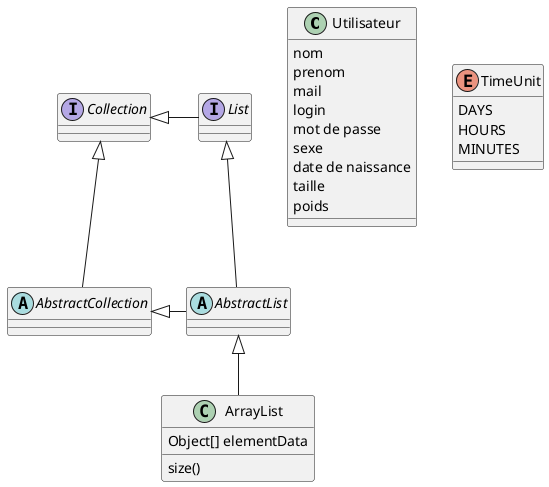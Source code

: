 @startuml


class Utilisateur{
nom
prenom
mail
login
mot de passe
sexe
date de naissance
taille
poids
}


abstract class AbstractList
abstract AbstractCollection
interface List
interface Collection

List <|-- AbstractList
Collection <|-- AbstractCollection

Collection <|- List
AbstractCollection <|- AbstractList
AbstractList <|-- ArrayList

class ArrayList {
Object[] elementData
size()
}

enum TimeUnit {
DAYS
HOURS
MINUTES
}

@enduml